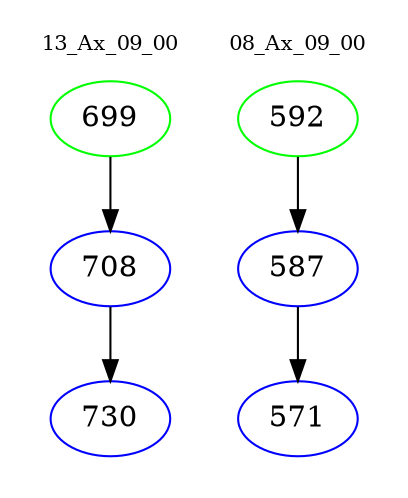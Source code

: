 digraph{
subgraph cluster_0 {
color = white
label = "13_Ax_09_00";
fontsize=10;
T0_699 [label="699", color="green"]
T0_699 -> T0_708 [color="black"]
T0_708 [label="708", color="blue"]
T0_708 -> T0_730 [color="black"]
T0_730 [label="730", color="blue"]
}
subgraph cluster_1 {
color = white
label = "08_Ax_09_00";
fontsize=10;
T1_592 [label="592", color="green"]
T1_592 -> T1_587 [color="black"]
T1_587 [label="587", color="blue"]
T1_587 -> T1_571 [color="black"]
T1_571 [label="571", color="blue"]
}
}
